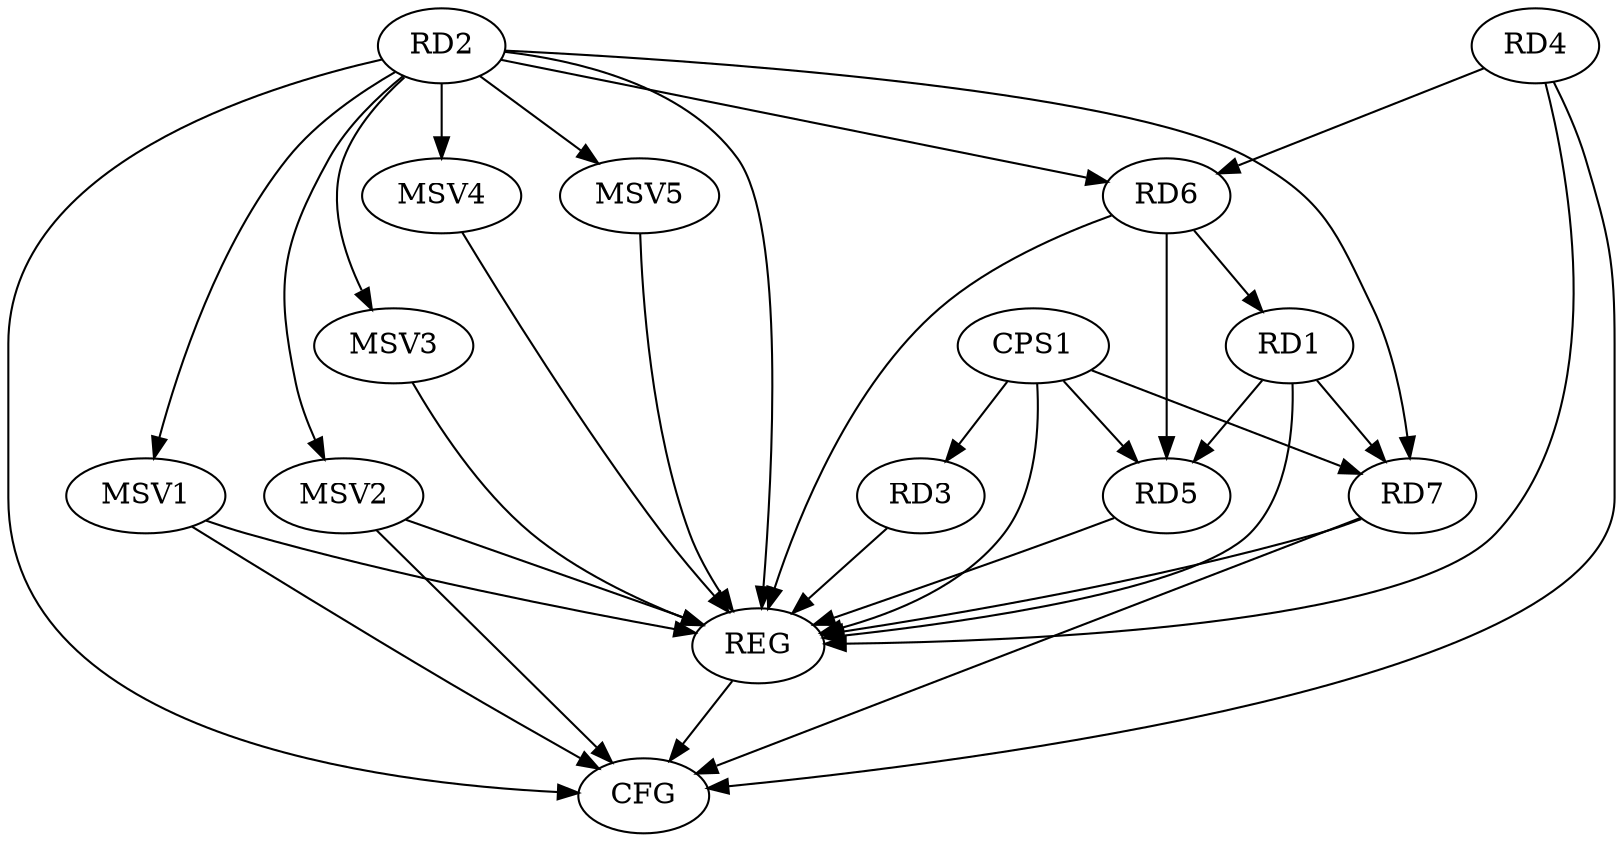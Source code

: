 strict digraph G {
  RD1 [ label="RD1" ];
  RD2 [ label="RD2" ];
  RD3 [ label="RD3" ];
  RD4 [ label="RD4" ];
  RD5 [ label="RD5" ];
  RD6 [ label="RD6" ];
  RD7 [ label="RD7" ];
  CPS1 [ label="CPS1" ];
  REG [ label="REG" ];
  CFG [ label="CFG" ];
  MSV1 [ label="MSV1" ];
  MSV2 [ label="MSV2" ];
  MSV3 [ label="MSV3" ];
  MSV4 [ label="MSV4" ];
  MSV5 [ label="MSV5" ];
  RD1 -> RD5;
  RD6 -> RD1;
  RD1 -> RD7;
  RD2 -> RD6;
  RD2 -> RD7;
  RD4 -> RD6;
  RD6 -> RD5;
  CPS1 -> RD3;
  CPS1 -> RD5;
  CPS1 -> RD7;
  RD1 -> REG;
  RD2 -> REG;
  RD3 -> REG;
  RD4 -> REG;
  RD5 -> REG;
  RD6 -> REG;
  RD7 -> REG;
  CPS1 -> REG;
  RD7 -> CFG;
  RD4 -> CFG;
  RD2 -> CFG;
  REG -> CFG;
  RD2 -> MSV1;
  MSV1 -> REG;
  MSV1 -> CFG;
  RD2 -> MSV2;
  MSV2 -> REG;
  MSV2 -> CFG;
  RD2 -> MSV3;
  MSV3 -> REG;
  RD2 -> MSV4;
  MSV4 -> REG;
  RD2 -> MSV5;
  MSV5 -> REG;
}
